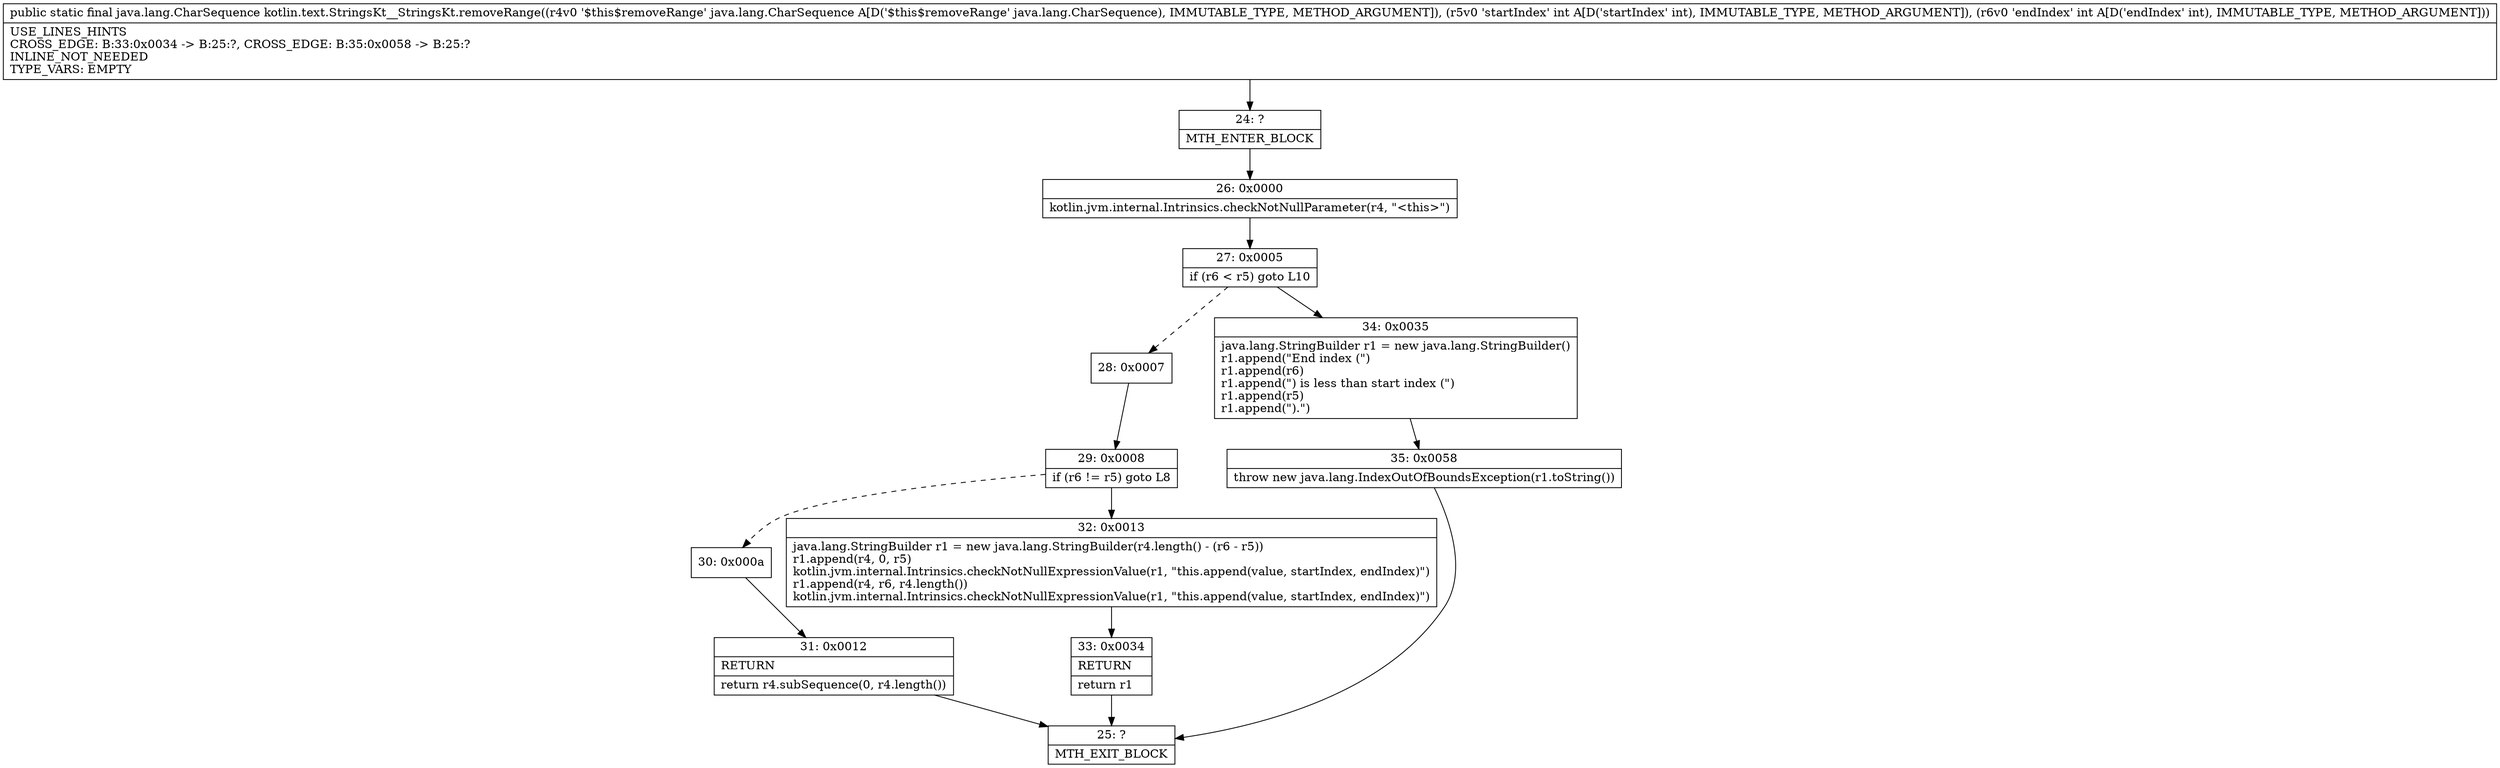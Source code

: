 digraph "CFG forkotlin.text.StringsKt__StringsKt.removeRange(Ljava\/lang\/CharSequence;II)Ljava\/lang\/CharSequence;" {
Node_24 [shape=record,label="{24\:\ ?|MTH_ENTER_BLOCK\l}"];
Node_26 [shape=record,label="{26\:\ 0x0000|kotlin.jvm.internal.Intrinsics.checkNotNullParameter(r4, \"\<this\>\")\l}"];
Node_27 [shape=record,label="{27\:\ 0x0005|if (r6 \< r5) goto L10\l}"];
Node_28 [shape=record,label="{28\:\ 0x0007}"];
Node_29 [shape=record,label="{29\:\ 0x0008|if (r6 != r5) goto L8\l}"];
Node_30 [shape=record,label="{30\:\ 0x000a}"];
Node_31 [shape=record,label="{31\:\ 0x0012|RETURN\l|return r4.subSequence(0, r4.length())\l}"];
Node_25 [shape=record,label="{25\:\ ?|MTH_EXIT_BLOCK\l}"];
Node_32 [shape=record,label="{32\:\ 0x0013|java.lang.StringBuilder r1 = new java.lang.StringBuilder(r4.length() \- (r6 \- r5))\lr1.append(r4, 0, r5)\lkotlin.jvm.internal.Intrinsics.checkNotNullExpressionValue(r1, \"this.append(value, startIndex, endIndex)\")\lr1.append(r4, r6, r4.length())\lkotlin.jvm.internal.Intrinsics.checkNotNullExpressionValue(r1, \"this.append(value, startIndex, endIndex)\")\l}"];
Node_33 [shape=record,label="{33\:\ 0x0034|RETURN\l|return r1\l}"];
Node_34 [shape=record,label="{34\:\ 0x0035|java.lang.StringBuilder r1 = new java.lang.StringBuilder()\lr1.append(\"End index (\")\lr1.append(r6)\lr1.append(\") is less than start index (\")\lr1.append(r5)\lr1.append(\").\")\l}"];
Node_35 [shape=record,label="{35\:\ 0x0058|throw new java.lang.IndexOutOfBoundsException(r1.toString())\l}"];
MethodNode[shape=record,label="{public static final java.lang.CharSequence kotlin.text.StringsKt__StringsKt.removeRange((r4v0 '$this$removeRange' java.lang.CharSequence A[D('$this$removeRange' java.lang.CharSequence), IMMUTABLE_TYPE, METHOD_ARGUMENT]), (r5v0 'startIndex' int A[D('startIndex' int), IMMUTABLE_TYPE, METHOD_ARGUMENT]), (r6v0 'endIndex' int A[D('endIndex' int), IMMUTABLE_TYPE, METHOD_ARGUMENT]))  | USE_LINES_HINTS\lCROSS_EDGE: B:33:0x0034 \-\> B:25:?, CROSS_EDGE: B:35:0x0058 \-\> B:25:?\lINLINE_NOT_NEEDED\lTYPE_VARS: EMPTY\l}"];
MethodNode -> Node_24;Node_24 -> Node_26;
Node_26 -> Node_27;
Node_27 -> Node_28[style=dashed];
Node_27 -> Node_34;
Node_28 -> Node_29;
Node_29 -> Node_30[style=dashed];
Node_29 -> Node_32;
Node_30 -> Node_31;
Node_31 -> Node_25;
Node_32 -> Node_33;
Node_33 -> Node_25;
Node_34 -> Node_35;
Node_35 -> Node_25;
}

